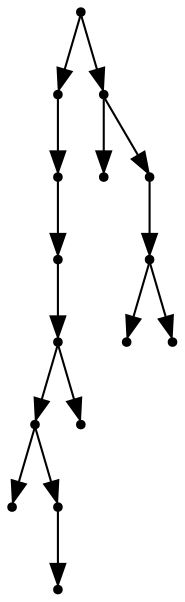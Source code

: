 digraph {
  15 [shape=point];
  8 [shape=point];
  7 [shape=point];
  6 [shape=point];
  5 [shape=point];
  3 [shape=point];
  0 [shape=point];
  2 [shape=point];
  1 [shape=point];
  4 [shape=point];
  14 [shape=point];
  9 [shape=point];
  13 [shape=point];
  12 [shape=point];
  10 [shape=point];
  11 [shape=point];
15 -> 8;
8 -> 7;
7 -> 6;
6 -> 5;
5 -> 3;
3 -> 0;
3 -> 2;
2 -> 1;
5 -> 4;
15 -> 14;
14 -> 9;
14 -> 13;
13 -> 12;
12 -> 10;
12 -> 11;
}
